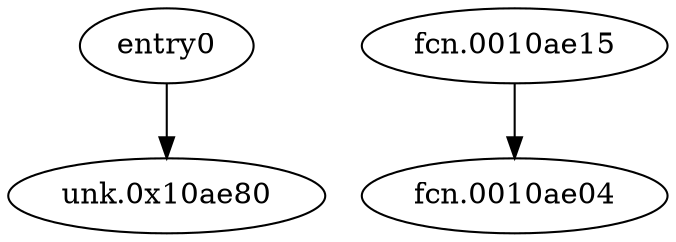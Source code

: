 digraph code {
  "0x0010a2b0" [label="entry0"];
  "0x0010a2b0" -> "0x0010ae80";
  "0x0010ae80" [label="unk.0x10ae80"];
  "0x0010ae15" [label="fcn.0010ae15"];
  "0x0010ae15" -> "0x0010ae04";
  "0x0010ae04" [label="fcn.0010ae04"];
}